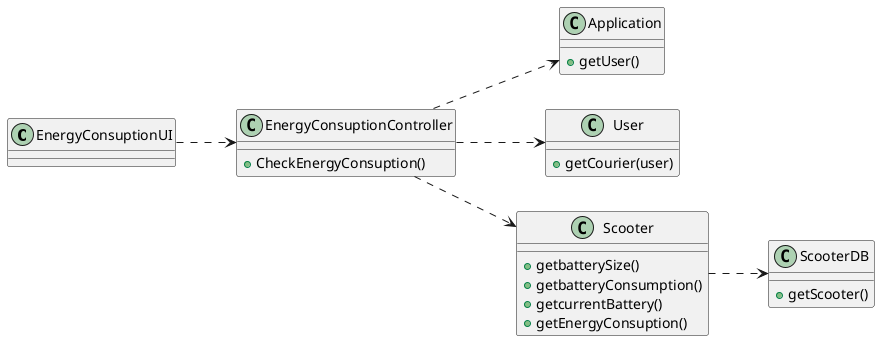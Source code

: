 @startuml

left to right direction

class EnergyConsuptionUI {

}

class EnergyConsuptionController {
    +CheckEnergyConsuption()

}

class Application {
    +getUser()
}
Class User{
    +getCourier(user)
}




class Scooter {
  +getbatterySize()
    +getbatteryConsumption()
    +getcurrentBattery()
    +getEnergyConsuption()

}

class ScooterDB {
    +getScooter()


}



EnergyConsuptionUI ..> EnergyConsuptionController
EnergyConsuptionController ..> Scooter
EnergyConsuptionController ..> User
EnergyConsuptionController ..> Application
Scooter..> ScooterDB

@enduml
